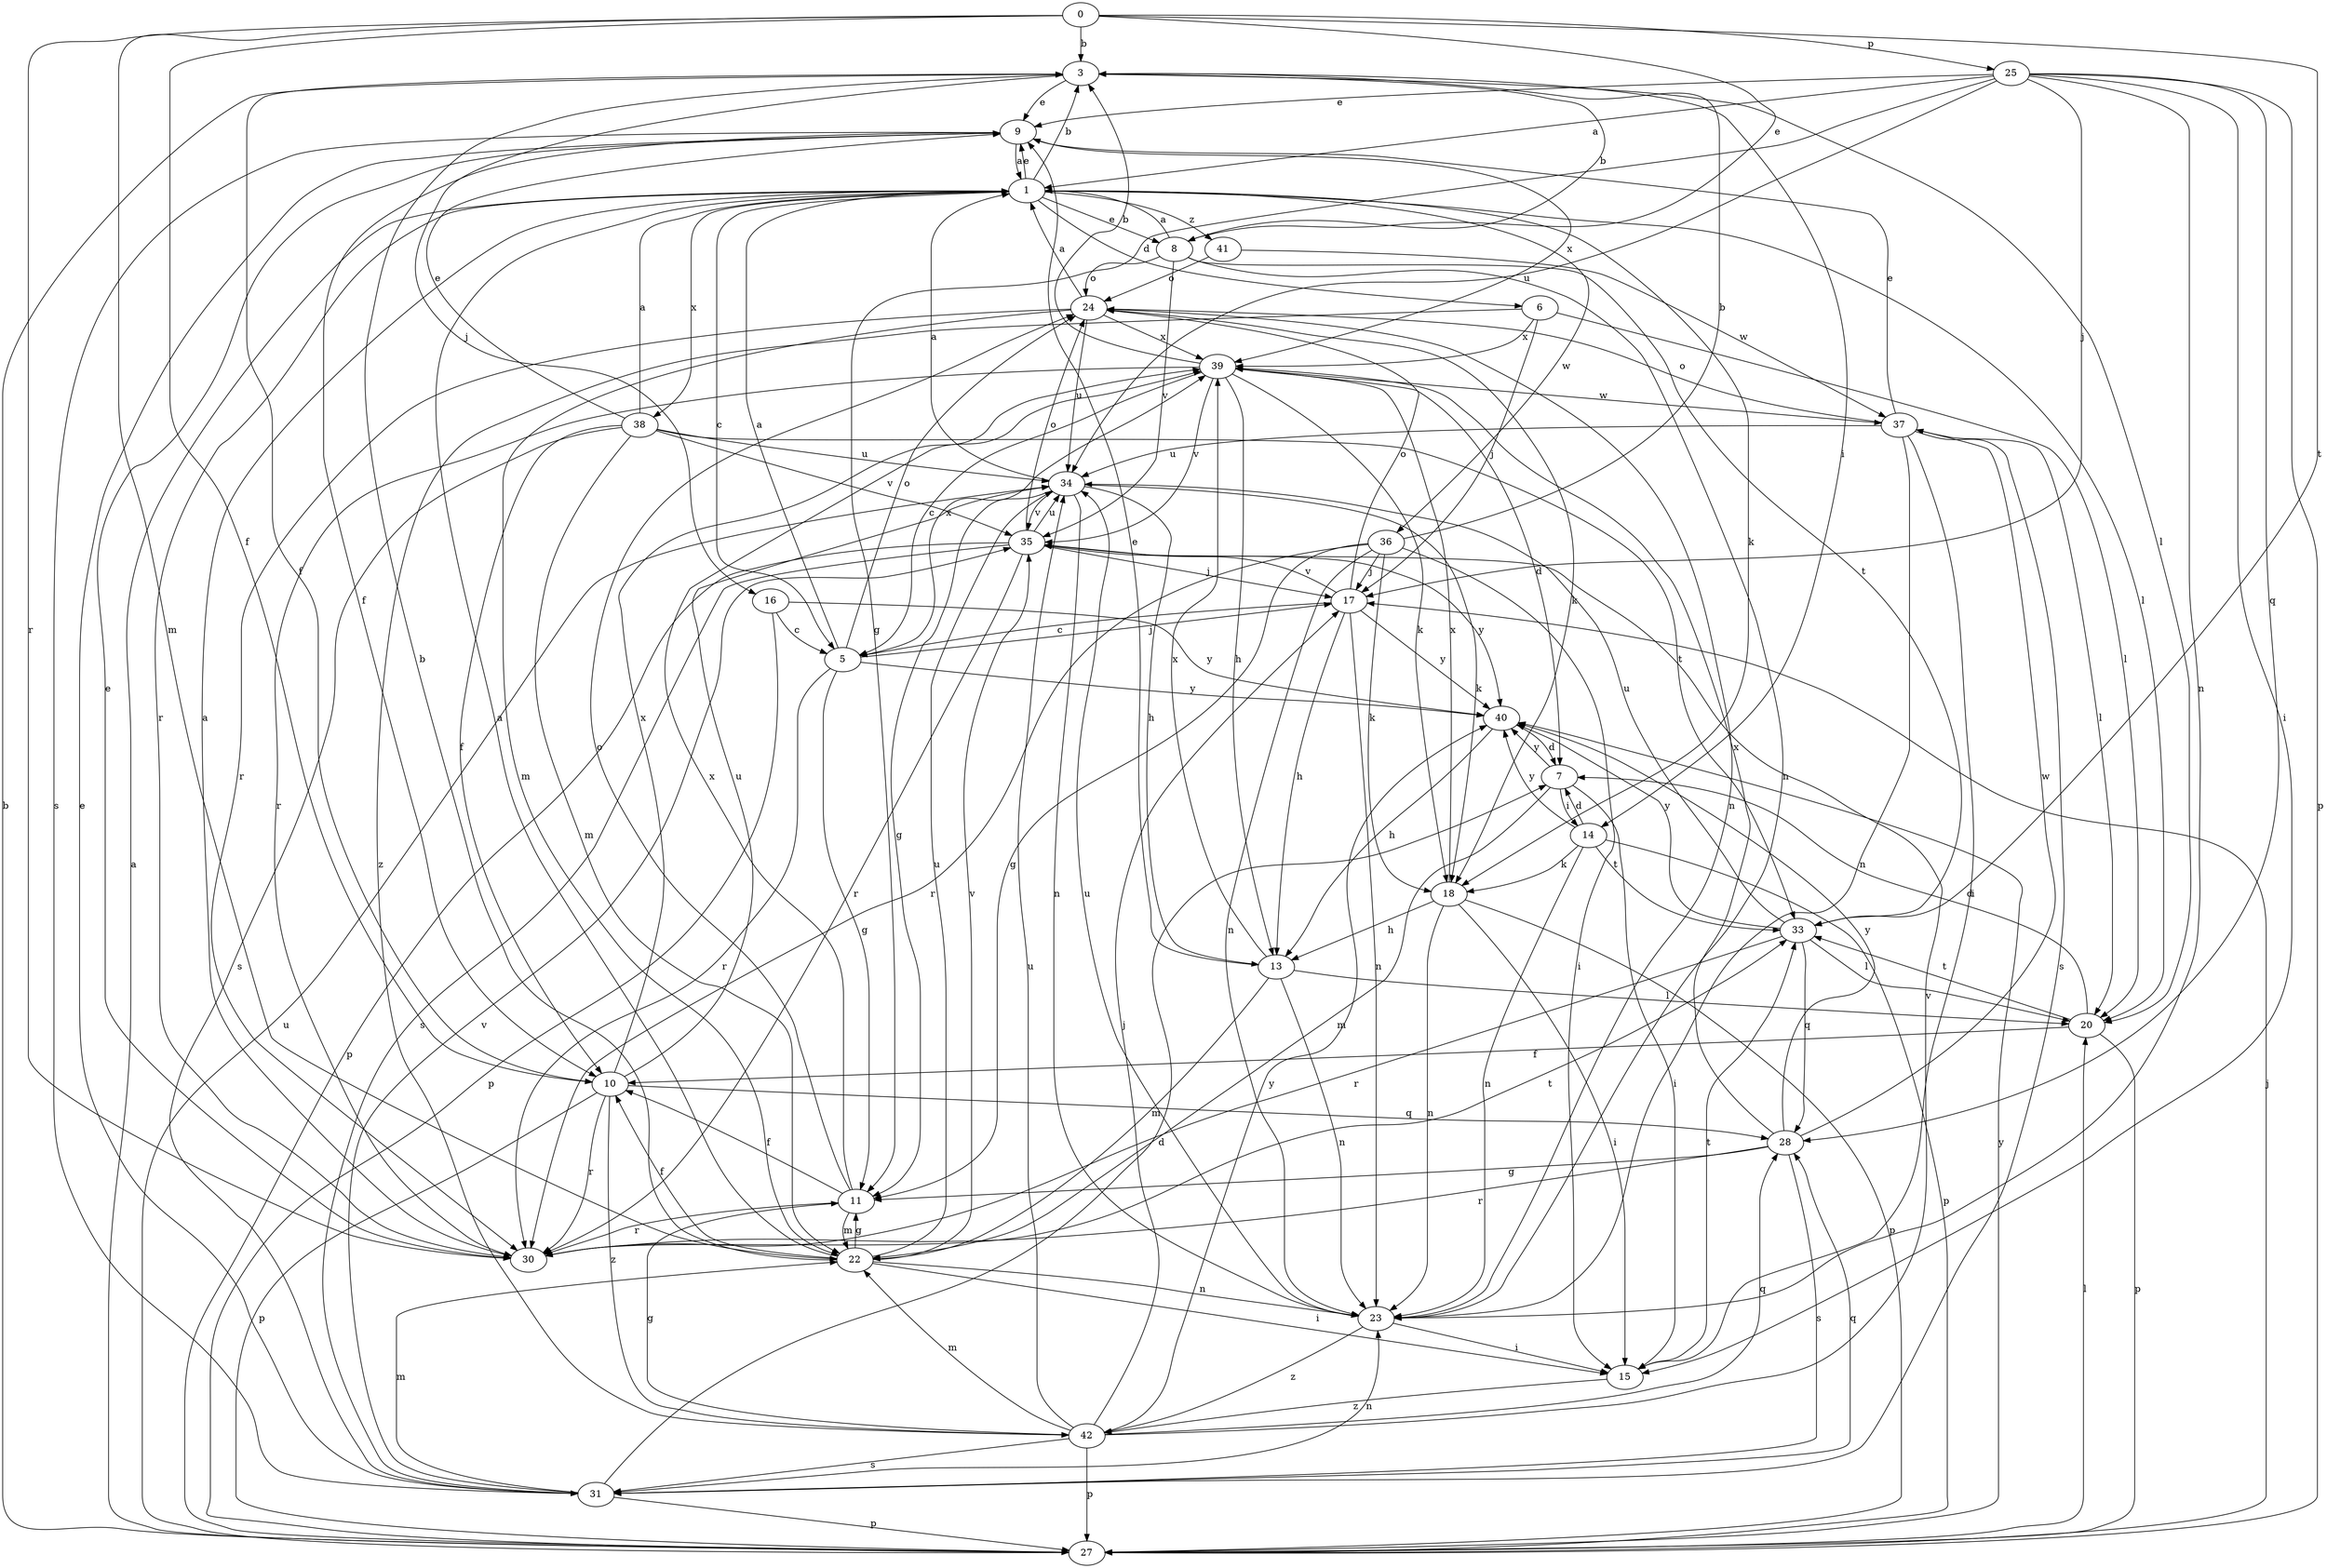 strict digraph  {
0;
1;
3;
5;
6;
7;
8;
9;
10;
11;
13;
14;
15;
16;
17;
18;
20;
22;
23;
24;
25;
27;
28;
30;
31;
33;
34;
35;
36;
37;
38;
39;
40;
41;
42;
0 -> 3  [label=b];
0 -> 8  [label=e];
0 -> 10  [label=f];
0 -> 22  [label=m];
0 -> 25  [label=p];
0 -> 30  [label=r];
0 -> 33  [label=t];
1 -> 3  [label=b];
1 -> 5  [label=c];
1 -> 6  [label=d];
1 -> 8  [label=e];
1 -> 9  [label=e];
1 -> 18  [label=k];
1 -> 20  [label=l];
1 -> 30  [label=r];
1 -> 36  [label=w];
1 -> 38  [label=x];
1 -> 41  [label=z];
3 -> 9  [label=e];
3 -> 10  [label=f];
3 -> 14  [label=i];
3 -> 16  [label=j];
3 -> 20  [label=l];
5 -> 1  [label=a];
5 -> 11  [label=g];
5 -> 17  [label=j];
5 -> 24  [label=o];
5 -> 30  [label=r];
5 -> 39  [label=x];
5 -> 40  [label=y];
6 -> 17  [label=j];
6 -> 20  [label=l];
6 -> 39  [label=x];
6 -> 42  [label=z];
7 -> 14  [label=i];
7 -> 15  [label=i];
7 -> 22  [label=m];
7 -> 40  [label=y];
8 -> 1  [label=a];
8 -> 3  [label=b];
8 -> 23  [label=n];
8 -> 24  [label=o];
8 -> 33  [label=t];
8 -> 35  [label=v];
9 -> 1  [label=a];
9 -> 10  [label=f];
9 -> 31  [label=s];
9 -> 39  [label=x];
10 -> 27  [label=p];
10 -> 28  [label=q];
10 -> 30  [label=r];
10 -> 34  [label=u];
10 -> 39  [label=x];
10 -> 42  [label=z];
11 -> 10  [label=f];
11 -> 22  [label=m];
11 -> 24  [label=o];
11 -> 30  [label=r];
11 -> 39  [label=x];
13 -> 9  [label=e];
13 -> 20  [label=l];
13 -> 22  [label=m];
13 -> 23  [label=n];
13 -> 39  [label=x];
14 -> 7  [label=d];
14 -> 18  [label=k];
14 -> 23  [label=n];
14 -> 27  [label=p];
14 -> 33  [label=t];
14 -> 40  [label=y];
15 -> 33  [label=t];
15 -> 42  [label=z];
16 -> 5  [label=c];
16 -> 27  [label=p];
16 -> 40  [label=y];
17 -> 5  [label=c];
17 -> 13  [label=h];
17 -> 23  [label=n];
17 -> 24  [label=o];
17 -> 35  [label=v];
17 -> 40  [label=y];
18 -> 13  [label=h];
18 -> 15  [label=i];
18 -> 23  [label=n];
18 -> 27  [label=p];
18 -> 39  [label=x];
20 -> 7  [label=d];
20 -> 10  [label=f];
20 -> 27  [label=p];
20 -> 33  [label=t];
22 -> 1  [label=a];
22 -> 3  [label=b];
22 -> 10  [label=f];
22 -> 11  [label=g];
22 -> 15  [label=i];
22 -> 23  [label=n];
22 -> 34  [label=u];
22 -> 35  [label=v];
23 -> 15  [label=i];
23 -> 34  [label=u];
23 -> 42  [label=z];
24 -> 1  [label=a];
24 -> 18  [label=k];
24 -> 22  [label=m];
24 -> 23  [label=n];
24 -> 30  [label=r];
24 -> 34  [label=u];
24 -> 39  [label=x];
25 -> 1  [label=a];
25 -> 9  [label=e];
25 -> 11  [label=g];
25 -> 15  [label=i];
25 -> 17  [label=j];
25 -> 23  [label=n];
25 -> 27  [label=p];
25 -> 28  [label=q];
25 -> 34  [label=u];
27 -> 1  [label=a];
27 -> 3  [label=b];
27 -> 17  [label=j];
27 -> 20  [label=l];
27 -> 34  [label=u];
27 -> 40  [label=y];
28 -> 11  [label=g];
28 -> 30  [label=r];
28 -> 31  [label=s];
28 -> 37  [label=w];
28 -> 39  [label=x];
28 -> 40  [label=y];
30 -> 1  [label=a];
30 -> 9  [label=e];
30 -> 33  [label=t];
31 -> 7  [label=d];
31 -> 9  [label=e];
31 -> 22  [label=m];
31 -> 23  [label=n];
31 -> 27  [label=p];
31 -> 28  [label=q];
31 -> 35  [label=v];
33 -> 20  [label=l];
33 -> 28  [label=q];
33 -> 30  [label=r];
33 -> 34  [label=u];
33 -> 40  [label=y];
34 -> 1  [label=a];
34 -> 11  [label=g];
34 -> 13  [label=h];
34 -> 18  [label=k];
34 -> 23  [label=n];
34 -> 35  [label=v];
35 -> 17  [label=j];
35 -> 24  [label=o];
35 -> 27  [label=p];
35 -> 30  [label=r];
35 -> 31  [label=s];
35 -> 34  [label=u];
35 -> 40  [label=y];
36 -> 3  [label=b];
36 -> 11  [label=g];
36 -> 15  [label=i];
36 -> 17  [label=j];
36 -> 18  [label=k];
36 -> 23  [label=n];
36 -> 30  [label=r];
37 -> 9  [label=e];
37 -> 15  [label=i];
37 -> 20  [label=l];
37 -> 23  [label=n];
37 -> 24  [label=o];
37 -> 31  [label=s];
37 -> 34  [label=u];
38 -> 1  [label=a];
38 -> 9  [label=e];
38 -> 10  [label=f];
38 -> 22  [label=m];
38 -> 31  [label=s];
38 -> 33  [label=t];
38 -> 34  [label=u];
38 -> 35  [label=v];
39 -> 3  [label=b];
39 -> 5  [label=c];
39 -> 7  [label=d];
39 -> 13  [label=h];
39 -> 18  [label=k];
39 -> 30  [label=r];
39 -> 35  [label=v];
39 -> 37  [label=w];
40 -> 7  [label=d];
40 -> 13  [label=h];
41 -> 24  [label=o];
41 -> 37  [label=w];
42 -> 11  [label=g];
42 -> 17  [label=j];
42 -> 22  [label=m];
42 -> 27  [label=p];
42 -> 28  [label=q];
42 -> 31  [label=s];
42 -> 34  [label=u];
42 -> 35  [label=v];
42 -> 40  [label=y];
}
